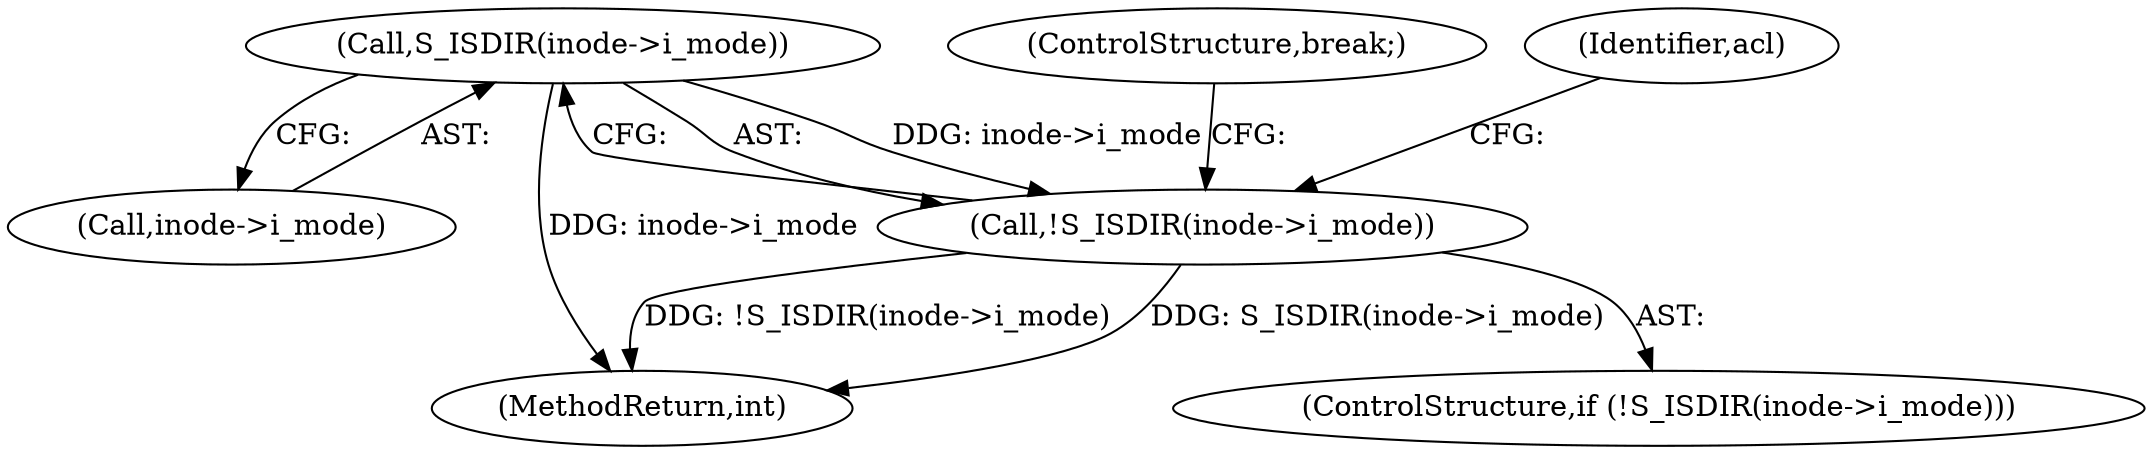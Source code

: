 digraph "0_linux_073931017b49d9458aa351605b43a7e34598caef_6@pointer" {
"1000156" [label="(Call,S_ISDIR(inode->i_mode))"];
"1000155" [label="(Call,!S_ISDIR(inode->i_mode))"];
"1000154" [label="(ControlStructure,if (!S_ISDIR(inode->i_mode)))"];
"1000166" [label="(ControlStructure,break;)"];
"1000157" [label="(Call,inode->i_mode)"];
"1000155" [label="(Call,!S_ISDIR(inode->i_mode))"];
"1000162" [label="(Identifier,acl)"];
"1000156" [label="(Call,S_ISDIR(inode->i_mode))"];
"1000236" [label="(MethodReturn,int)"];
"1000156" -> "1000155"  [label="AST: "];
"1000156" -> "1000157"  [label="CFG: "];
"1000157" -> "1000156"  [label="AST: "];
"1000155" -> "1000156"  [label="CFG: "];
"1000156" -> "1000236"  [label="DDG: inode->i_mode"];
"1000156" -> "1000155"  [label="DDG: inode->i_mode"];
"1000155" -> "1000154"  [label="AST: "];
"1000162" -> "1000155"  [label="CFG: "];
"1000166" -> "1000155"  [label="CFG: "];
"1000155" -> "1000236"  [label="DDG: !S_ISDIR(inode->i_mode)"];
"1000155" -> "1000236"  [label="DDG: S_ISDIR(inode->i_mode)"];
}
